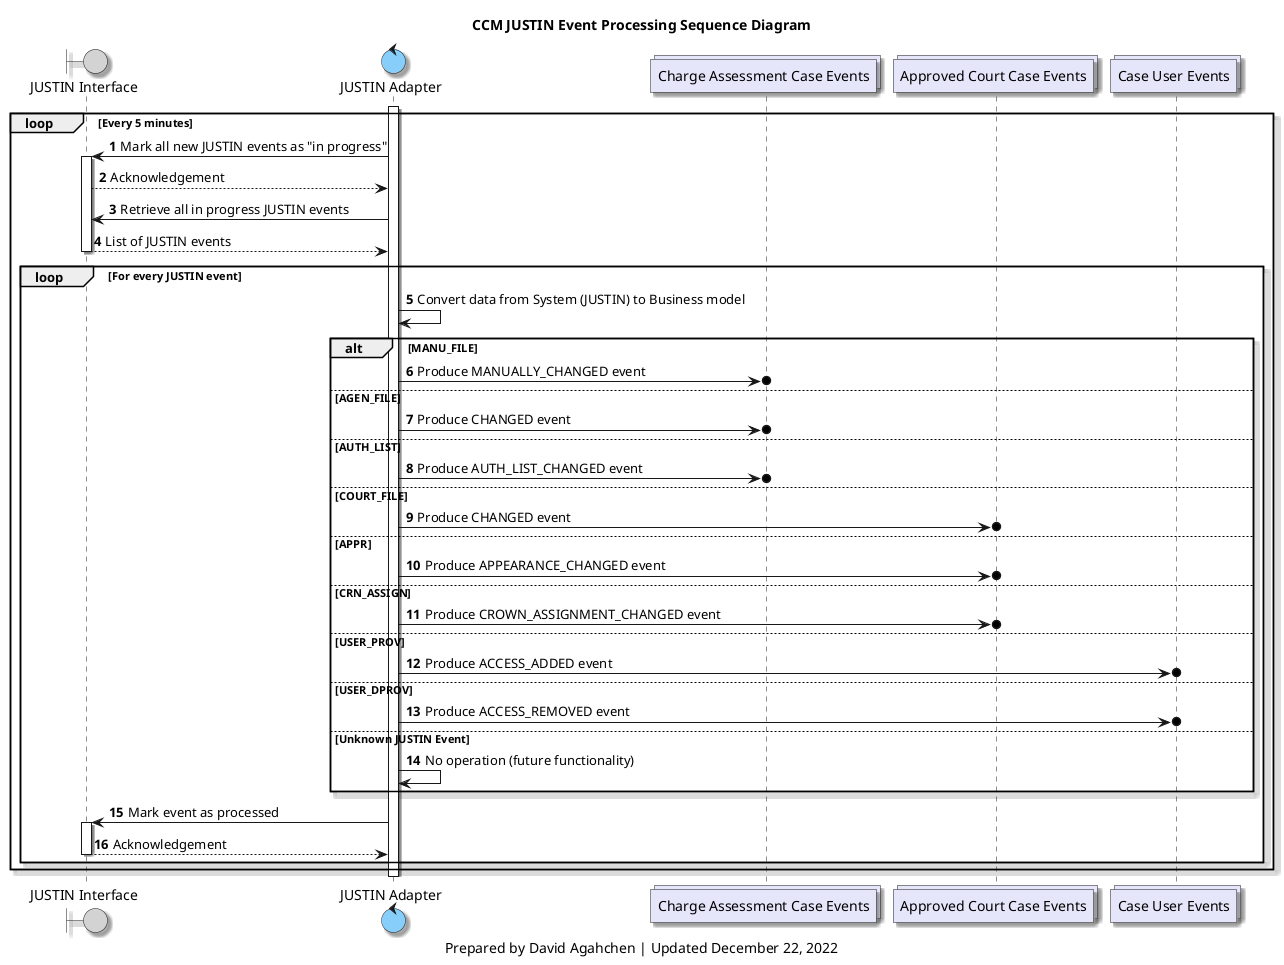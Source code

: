 @startuml
'hide footbox

skinparam Shadowing true
skinparam CollectionsBackgroundColor Lavender
skinparam ControlBackgroundColor LightSkyBlue
skinparam BoundaryBackgroundColor LightGrey

/' 
Available colours
https://plantuml-documentation.readthedocs.io/en/latest/formatting/color-names.html
'/

boundary j_interface as "JUSTIN Interface"
control j_adapter as "JUSTIN Adapter"
collections charge_assessment_cases_topic as "Charge Assessment Case Events"
collections approved_court_cases_topic as "Approved Court Case Events"
collections case_users_topic as "Case User Events"

title
CCM JUSTIN Event Processing Sequence Diagram
end title

autonumber

activate j_adapter
loop Every 5 minutes
    j_adapter-> j_interface: Mark all new JUSTIN events as "in progress"
    activate j_interface
    j_interface --> j_adapter: Acknowledgement
    j_adapter-> j_interface: Retrieve all in progress JUSTIN events
    j_interface --> j_adapter: List of JUSTIN events
    deactivate j_interface
    loop For every JUSTIN event
        j_adapter -> j_adapter: Convert data from System (JUSTIN) to Business model
        alt MANU_FILE
            j_adapter ->o charge_assessment_cases_topic: Produce MANUALLY_CHANGED event
        else AGEN_FILE
            j_adapter ->o charge_assessment_cases_topic: Produce CHANGED event
        else AUTH_LIST
            j_adapter ->o charge_assessment_cases_topic: Produce AUTH_LIST_CHANGED event
        else COURT_FILE
            j_adapter ->o approved_court_cases_topic: Produce CHANGED event
        else APPR
            j_adapter ->o approved_court_cases_topic: Produce APPEARANCE_CHANGED event
        else CRN_ASSIGN
            j_adapter ->o approved_court_cases_topic: Produce CROWN_ASSIGNMENT_CHANGED event
        else USER_PROV
            j_adapter ->o case_users_topic: Produce ACCESS_ADDED event
        else USER_DPROV
            j_adapter ->o case_users_topic: Produce ACCESS_REMOVED event
        else Unknown JUSTIN Event
            j_adapter -> j_adapter: No operation (future functionality)
        end
        j_adapter -> j_interface: Mark event as processed
        activate j_interface
        j_interface --> j_adapter: Acknowledgement
        deactivate j_interface
    end
end
deactivate j_adapter

caption
Prepared by David Agahchen | Updated December 22, 2022
end caption
@enduml